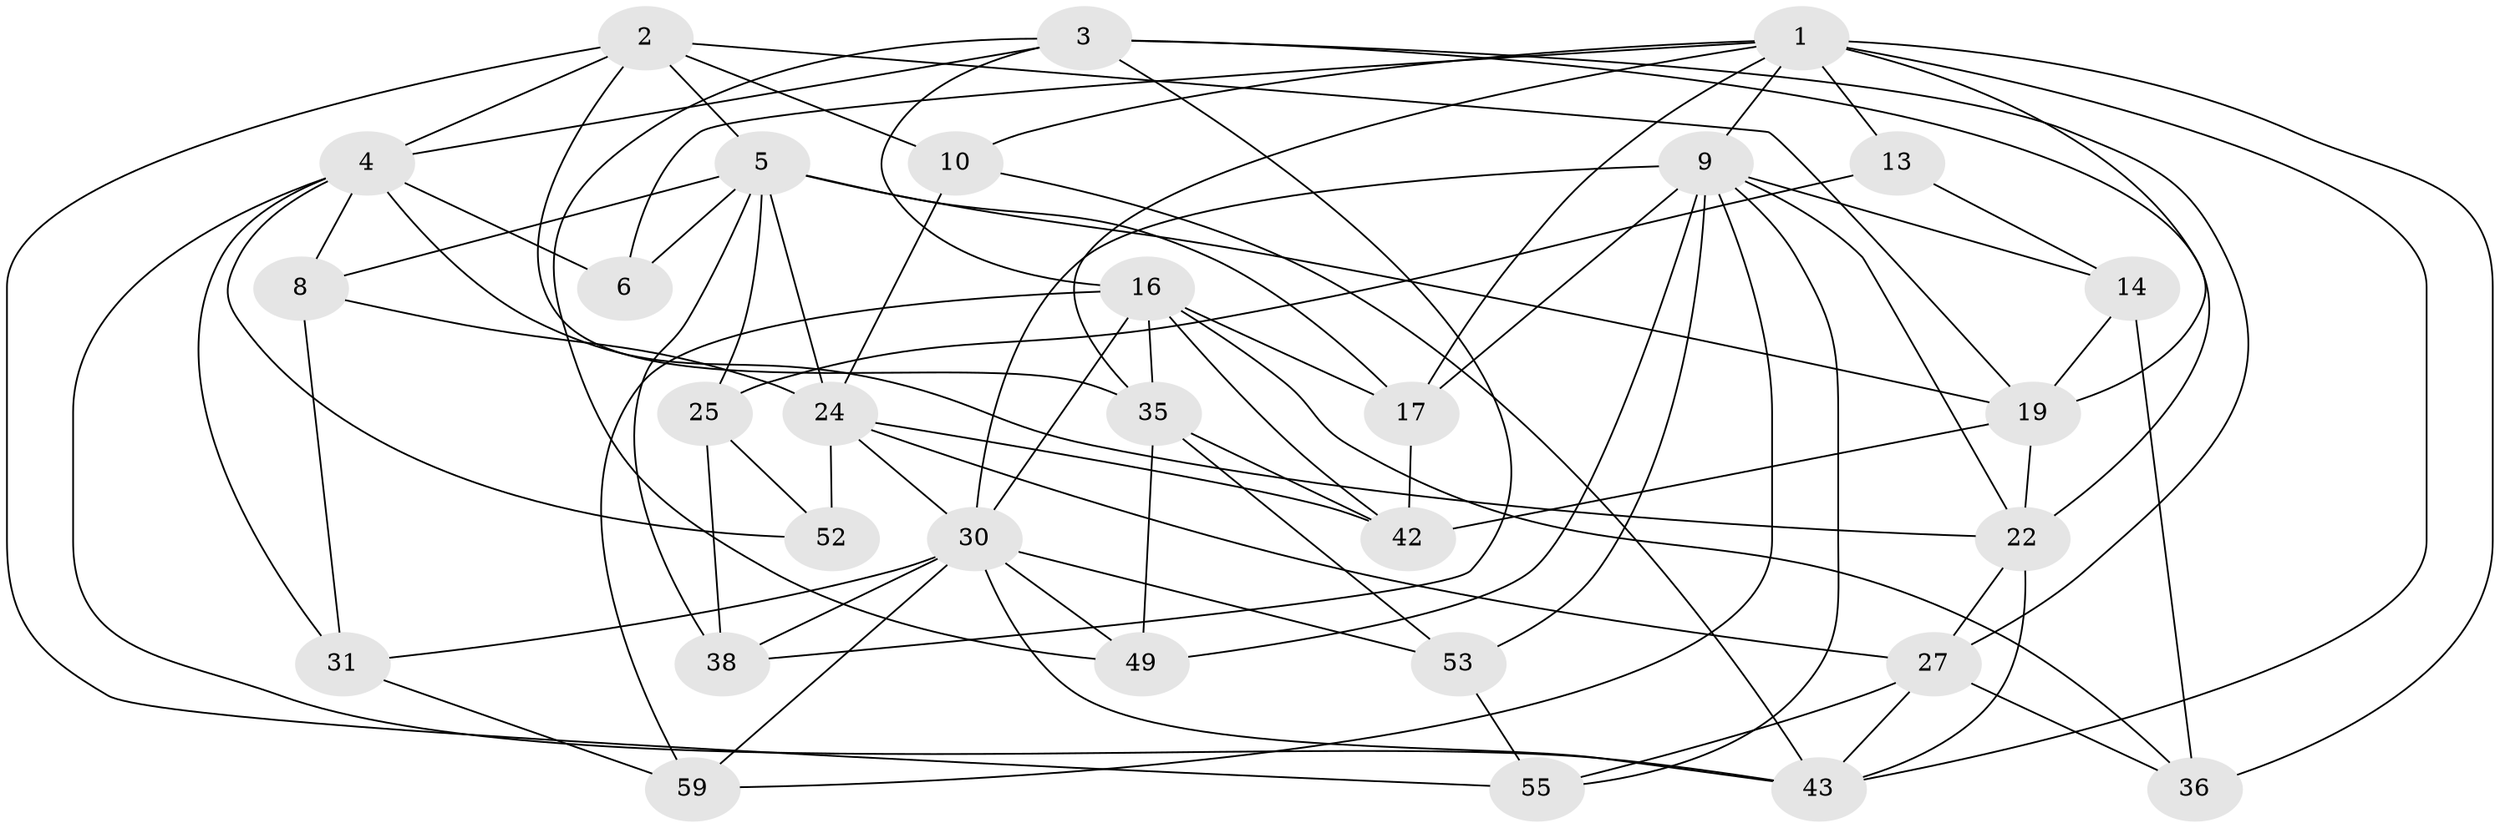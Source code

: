 // original degree distribution, {4: 1.0}
// Generated by graph-tools (version 1.1) at 2025/16/03/09/25 04:16:13]
// undirected, 30 vertices, 81 edges
graph export_dot {
graph [start="1"]
  node [color=gray90,style=filled];
  1 [super="+33+21+23"];
  2 [super="+7"];
  3 [super="+56"];
  4 [super="+12"];
  5 [super="+11+32"];
  6;
  8;
  9 [super="+29+18+15"];
  10;
  13 [super="+39"];
  14;
  16 [super="+45"];
  17 [super="+26"];
  19 [super="+20"];
  22 [super="+44"];
  24 [super="+40+34"];
  25;
  27 [super="+37"];
  30 [super="+48+51"];
  31;
  35 [super="+47"];
  36;
  38;
  42 [super="+57"];
  43 [super="+58"];
  49;
  52;
  53;
  55;
  59;
  1 -- 19;
  1 -- 35;
  1 -- 13 [weight=4];
  1 -- 6 [weight=2];
  1 -- 17 [weight=2];
  1 -- 9;
  1 -- 10;
  1 -- 36;
  1 -- 43;
  2 -- 10;
  2 -- 55;
  2 -- 35;
  2 -- 5;
  2 -- 19;
  2 -- 4;
  3 -- 49;
  3 -- 22;
  3 -- 27;
  3 -- 38;
  3 -- 16;
  3 -- 4;
  4 -- 8;
  4 -- 6;
  4 -- 22;
  4 -- 52;
  4 -- 43;
  4 -- 31;
  5 -- 19;
  5 -- 8;
  5 -- 25;
  5 -- 38;
  5 -- 24;
  5 -- 17;
  5 -- 6;
  8 -- 31;
  8 -- 24;
  9 -- 59;
  9 -- 55;
  9 -- 49;
  9 -- 53;
  9 -- 14;
  9 -- 22;
  9 -- 17 [weight=2];
  9 -- 30;
  10 -- 43;
  10 -- 24;
  13 -- 14;
  13 -- 25;
  14 -- 36;
  14 -- 19;
  16 -- 30 [weight=2];
  16 -- 35;
  16 -- 36;
  16 -- 59;
  16 -- 17;
  16 -- 42;
  17 -- 42 [weight=2];
  19 -- 22;
  19 -- 42;
  22 -- 43;
  22 -- 27;
  24 -- 52 [weight=2];
  24 -- 42;
  24 -- 27;
  24 -- 30;
  25 -- 38;
  25 -- 52;
  27 -- 36;
  27 -- 43;
  27 -- 55;
  30 -- 59;
  30 -- 49;
  30 -- 53;
  30 -- 31;
  30 -- 43;
  30 -- 38;
  31 -- 59;
  35 -- 53;
  35 -- 49;
  35 -- 42;
  53 -- 55;
}
